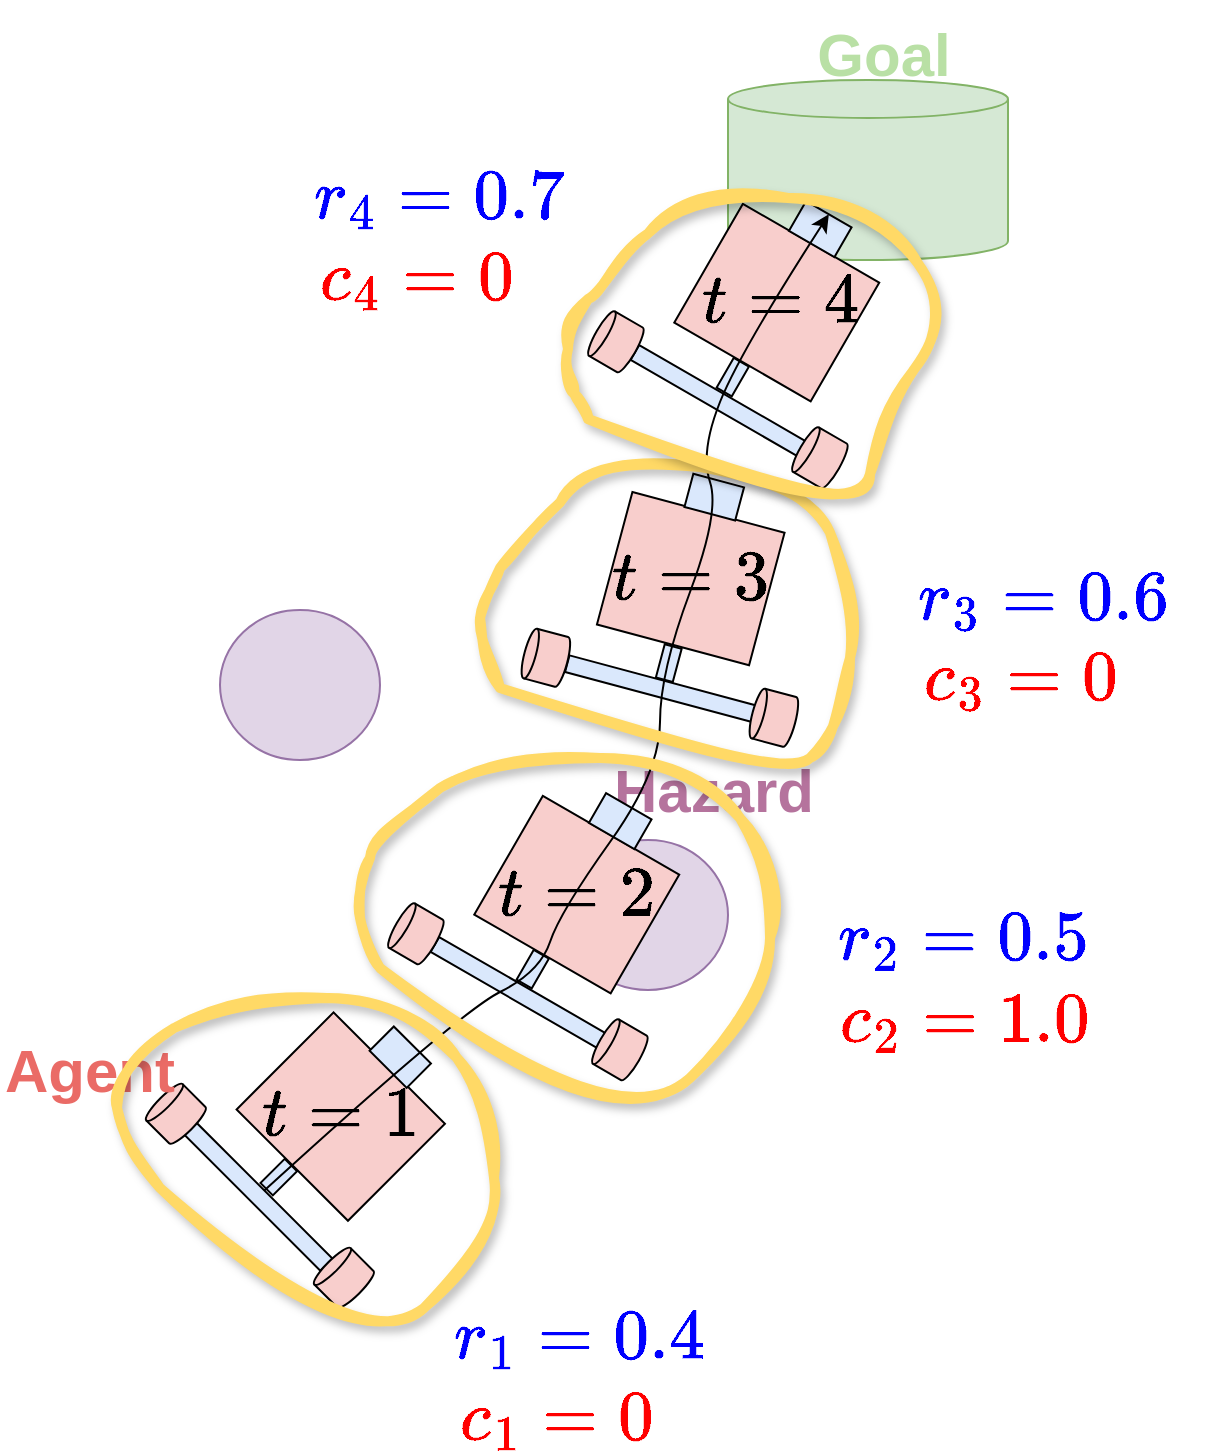 <mxfile version="28.1.2">
  <diagram name="페이지-1" id="ge7ynudYH0SWpXRpJTb-">
    <mxGraphModel dx="1426" dy="789" grid="1" gridSize="10" guides="1" tooltips="1" connect="1" arrows="1" fold="1" page="1" pageScale="1" pageWidth="827" pageHeight="1169" background="#ffffff" math="1" shadow="0">
      <root>
        <mxCell id="0" />
        <mxCell id="1" parent="0" />
        <mxCell id="-oPGyq5Cqz7-k8GaQxrX-370" value="" style="group;rotation=-135;" parent="1" vertex="1" connectable="0">
          <mxGeometry x="250.004" y="761.003" width="166.996" height="120" as="geometry" />
        </mxCell>
        <mxCell id="-oPGyq5Cqz7-k8GaQxrX-371" value="" style="rounded=0;whiteSpace=wrap;html=1;fillColor=#f8cecc;strokeColor=default;rotation=-135;" parent="-oPGyq5Cqz7-k8GaQxrX-370" vertex="1">
          <mxGeometry x="41" y="19" width="78.75" height="68.571" as="geometry" />
        </mxCell>
        <mxCell id="-oPGyq5Cqz7-k8GaQxrX-372" value="" style="rounded=0;whiteSpace=wrap;html=1;fillColor=#dae8fc;strokeColor=default;rotation=-135;" parent="-oPGyq5Cqz7-k8GaQxrX-370" vertex="1">
          <mxGeometry x="97" y="15" width="26.25" height="17.143" as="geometry" />
        </mxCell>
        <mxCell id="-oPGyq5Cqz7-k8GaQxrX-373" value="" style="rounded=0;whiteSpace=wrap;html=1;fillColor=#dae8fc;strokeColor=default;rotation=-135;" parent="-oPGyq5Cqz7-k8GaQxrX-370" vertex="1">
          <mxGeometry x="45" y="75" width="8.75" height="17.143" as="geometry" />
        </mxCell>
        <mxCell id="-oPGyq5Cqz7-k8GaQxrX-374" value="" style="rounded=0;whiteSpace=wrap;html=1;fillColor=#dae8fc;strokeColor=default;rotation=-135;" parent="-oPGyq5Cqz7-k8GaQxrX-370" vertex="1">
          <mxGeometry x="-9" y="89" width="96.25" height="8.571" as="geometry" />
        </mxCell>
        <mxCell id="-oPGyq5Cqz7-k8GaQxrX-375" value="" style="shape=cylinder3;whiteSpace=wrap;html=1;boundedLbl=1;backgroundOutline=1;size=2.875;direction=south;fillColor=#f8cecc;strokeColor=default;rotation=-135;" parent="-oPGyq5Cqz7-k8GaQxrX-370" vertex="1">
          <mxGeometry x="-13" y="39" width="21.875" height="25.714" as="geometry" />
        </mxCell>
        <mxCell id="-oPGyq5Cqz7-k8GaQxrX-376" value="" style="shape=cylinder3;whiteSpace=wrap;html=1;boundedLbl=1;backgroundOutline=1;size=2.875;direction=south;fillColor=#f8cecc;strokeColor=default;rotation=-135;" parent="-oPGyq5Cqz7-k8GaQxrX-370" vertex="1">
          <mxGeometry x="71" y="121" width="21.875" height="25.714" as="geometry" />
        </mxCell>
        <mxCell id="wP25u6oJwDEnEGt5gR-9-16" value="&lt;span style=&quot;font-weight: 400;&quot;&gt;&lt;font style=&quot;color: rgb(0, 0, 0);&quot;&gt;`t = 1`&lt;/font&gt;&lt;/span&gt;" style="text;html=1;align=center;verticalAlign=middle;whiteSpace=wrap;rounded=0;fontSize=30;fontColor=#B9E0A5;fontStyle=1" parent="-oPGyq5Cqz7-k8GaQxrX-370" vertex="1">
          <mxGeometry x="-9.624" y="36.857" width="180" height="30" as="geometry" />
        </mxCell>
        <mxCell id="-oPGyq5Cqz7-k8GaQxrX-377" value="" style="ellipse;whiteSpace=wrap;html=1;fillColor=#e1d5e7;strokeColor=#9673a6;" parent="1" vertex="1">
          <mxGeometry x="444" y="676" width="80" height="75" as="geometry" />
        </mxCell>
        <mxCell id="-oPGyq5Cqz7-k8GaQxrX-378" value="" style="shape=cylinder3;whiteSpace=wrap;html=1;boundedLbl=1;backgroundOutline=1;size=9.481;fillColor=#d5e8d4;strokeColor=#82b366;" parent="1" vertex="1">
          <mxGeometry x="524" y="296" width="140" height="90" as="geometry" />
        </mxCell>
        <mxCell id="-oPGyq5Cqz7-k8GaQxrX-379" value="Goal" style="text;html=1;align=center;verticalAlign=middle;whiteSpace=wrap;rounded=0;fontSize=30;fontColor=#B9E0A5;fontStyle=1" parent="1" vertex="1">
          <mxGeometry x="564" y="256" width="76" height="53" as="geometry" />
        </mxCell>
        <mxCell id="-oPGyq5Cqz7-k8GaQxrX-380" value="&lt;font style=&quot;color: rgb(234, 107, 102);&quot;&gt;Agent&lt;/font&gt;" style="text;html=1;align=center;verticalAlign=middle;whiteSpace=wrap;rounded=0;fontSize=30;fontColor=#B9E0A5;fontStyle=1" parent="1" vertex="1">
          <mxGeometry x="160" y="776" width="90" height="30" as="geometry" />
        </mxCell>
        <mxCell id="-oPGyq5Cqz7-k8GaQxrX-381" value="&lt;font style=&quot;color: rgb(181, 115, 157);&quot;&gt;Hazard&lt;/font&gt;" style="text;html=1;align=center;verticalAlign=middle;whiteSpace=wrap;rounded=0;fontSize=30;fontColor=#B9E0A5;fontStyle=1" parent="1" vertex="1">
          <mxGeometry x="464" y="636" width="106" height="30" as="geometry" />
        </mxCell>
        <mxCell id="-oPGyq5Cqz7-k8GaQxrX-382" value="" style="ellipse;whiteSpace=wrap;html=1;fillColor=#e1d5e7;strokeColor=#9673a6;" parent="1" vertex="1">
          <mxGeometry x="270" y="561" width="80" height="75" as="geometry" />
        </mxCell>
        <mxCell id="-oPGyq5Cqz7-k8GaQxrX-383" value="" style="group;rotation=-150;opacity=23;" parent="1" vertex="1" connectable="0">
          <mxGeometry x="369.996" y="652.002" width="168.374" height="120" as="geometry" />
        </mxCell>
        <mxCell id="-oPGyq5Cqz7-k8GaQxrX-384" value="" style="rounded=0;whiteSpace=wrap;html=1;fillColor=#f8cecc;strokeColor=default;rotation=-150;" parent="-oPGyq5Cqz7-k8GaQxrX-383" vertex="1">
          <mxGeometry x="39" y="17" width="78.75" height="68.571" as="geometry" />
        </mxCell>
        <mxCell id="-oPGyq5Cqz7-k8GaQxrX-385" value="" style="rounded=0;whiteSpace=wrap;html=1;fillColor=#dae8fc;strokeColor=default;rotation=-150;" parent="-oPGyq5Cqz7-k8GaQxrX-383" vertex="1">
          <mxGeometry x="87" y="6" width="26.25" height="17.143" as="geometry" />
        </mxCell>
        <mxCell id="-oPGyq5Cqz7-k8GaQxrX-386" value="" style="rounded=0;whiteSpace=wrap;html=1;fillColor=#dae8fc;strokeColor=default;rotation=-150;" parent="-oPGyq5Cqz7-k8GaQxrX-383" vertex="1">
          <mxGeometry x="52" y="80" width="8.75" height="17.143" as="geometry" />
        </mxCell>
        <mxCell id="-oPGyq5Cqz7-k8GaQxrX-387" value="" style="rounded=0;whiteSpace=wrap;html=1;fillColor=#dae8fc;strokeColor=default;rotation=-150;" parent="-oPGyq5Cqz7-k8GaQxrX-383" vertex="1">
          <mxGeometry x="1" y="96" width="96.25" height="8.571" as="geometry" />
        </mxCell>
        <mxCell id="-oPGyq5Cqz7-k8GaQxrX-388" value="" style="shape=cylinder3;whiteSpace=wrap;html=1;boundedLbl=1;backgroundOutline=1;size=2.875;direction=south;fillColor=#f8cecc;strokeColor=default;rotation=-150;" parent="-oPGyq5Cqz7-k8GaQxrX-383" vertex="1">
          <mxGeometry x="-13" y="58" width="21.875" height="25.714" as="geometry" />
        </mxCell>
        <mxCell id="-oPGyq5Cqz7-k8GaQxrX-389" value="" style="shape=cylinder3;whiteSpace=wrap;html=1;boundedLbl=1;backgroundOutline=1;size=2.875;direction=south;fillColor=#f8cecc;strokeColor=default;rotation=-150;" parent="-oPGyq5Cqz7-k8GaQxrX-383" vertex="1">
          <mxGeometry x="89" y="116" width="21.875" height="25.714" as="geometry" />
        </mxCell>
        <mxCell id="wP25u6oJwDEnEGt5gR-9-17" value="&lt;span style=&quot;font-weight: 400;&quot;&gt;&lt;font style=&quot;color: rgb(0, 0, 0);&quot;&gt;`t = 2`&lt;/font&gt;&lt;/span&gt;" style="text;html=1;align=center;verticalAlign=middle;whiteSpace=wrap;rounded=0;fontSize=30;fontColor=#B9E0A5;fontStyle=1" parent="-oPGyq5Cqz7-k8GaQxrX-383" vertex="1">
          <mxGeometry x="-11.626" y="36.288" width="180" height="30" as="geometry" />
        </mxCell>
        <mxCell id="-oPGyq5Cqz7-k8GaQxrX-390" value="" style="group;rotation=-165;opacity=23;" parent="1" vertex="1" connectable="0">
          <mxGeometry x="430.002" y="496.002" width="165.378" height="120" as="geometry" />
        </mxCell>
        <mxCell id="-oPGyq5Cqz7-k8GaQxrX-391" value="" style="rounded=0;whiteSpace=wrap;html=1;fillColor=#f8cecc;strokeColor=default;rotation=-165;" parent="-oPGyq5Cqz7-k8GaQxrX-390" vertex="1">
          <mxGeometry x="36" y="15" width="78.75" height="68.571" as="geometry" />
        </mxCell>
        <mxCell id="-oPGyq5Cqz7-k8GaQxrX-392" value="" style="rounded=0;whiteSpace=wrap;html=1;fillColor=#dae8fc;strokeColor=default;rotation=-165;" parent="-oPGyq5Cqz7-k8GaQxrX-390" vertex="1">
          <mxGeometry x="74" width="26.25" height="17.143" as="geometry" />
        </mxCell>
        <mxCell id="-oPGyq5Cqz7-k8GaQxrX-393" value="" style="rounded=0;whiteSpace=wrap;html=1;fillColor=#dae8fc;strokeColor=default;rotation=-165;" parent="-oPGyq5Cqz7-k8GaQxrX-390" vertex="1">
          <mxGeometry x="60" y="83" width="8.75" height="17.143" as="geometry" />
        </mxCell>
        <mxCell id="-oPGyq5Cqz7-k8GaQxrX-394" value="" style="rounded=0;whiteSpace=wrap;html=1;fillColor=#dae8fc;strokeColor=default;rotation=-165;" parent="-oPGyq5Cqz7-k8GaQxrX-390" vertex="1">
          <mxGeometry x="12" y="100" width="96.25" height="8.571" as="geometry" />
        </mxCell>
        <mxCell id="-oPGyq5Cqz7-k8GaQxrX-395" value="" style="shape=cylinder3;whiteSpace=wrap;html=1;boundedLbl=1;backgroundOutline=1;size=2.875;direction=south;fillColor=#f8cecc;strokeColor=default;rotation=-165;" parent="-oPGyq5Cqz7-k8GaQxrX-390" vertex="1">
          <mxGeometry x="-8" y="76" width="21.875" height="25.714" as="geometry" />
        </mxCell>
        <mxCell id="-oPGyq5Cqz7-k8GaQxrX-396" value="" style="shape=cylinder3;whiteSpace=wrap;html=1;boundedLbl=1;backgroundOutline=1;size=2.875;direction=south;fillColor=#f8cecc;strokeColor=default;rotation=-165;" parent="-oPGyq5Cqz7-k8GaQxrX-390" vertex="1">
          <mxGeometry x="106" y="106" width="21.875" height="25.714" as="geometry" />
        </mxCell>
        <mxCell id="wP25u6oJwDEnEGt5gR-9-26" value="&lt;span style=&quot;font-weight: 400;&quot;&gt;&lt;font style=&quot;color: rgb(0, 0, 0);&quot;&gt;`t = 3`&lt;/font&gt;&lt;/span&gt;" style="text;html=1;align=center;verticalAlign=middle;whiteSpace=wrap;rounded=0;fontSize=30;fontColor=#B9E0A5;fontStyle=1" parent="-oPGyq5Cqz7-k8GaQxrX-390" vertex="1">
          <mxGeometry x="-14.622" y="34.288" width="180" height="30" as="geometry" />
        </mxCell>
        <mxCell id="-oPGyq5Cqz7-k8GaQxrX-397" value="" style="group;rotation=-150;opacity=23;" parent="1" vertex="1" connectable="0">
          <mxGeometry x="470.004" y="356.003" width="169.996" height="120" as="geometry" />
        </mxCell>
        <mxCell id="-oPGyq5Cqz7-k8GaQxrX-398" value="" style="rounded=0;whiteSpace=wrap;html=1;fillColor=#f8cecc;strokeColor=default;rotation=-150;" parent="-oPGyq5Cqz7-k8GaQxrX-397" vertex="1">
          <mxGeometry x="39" y="17" width="78.75" height="68.571" as="geometry" />
        </mxCell>
        <mxCell id="-oPGyq5Cqz7-k8GaQxrX-399" value="" style="rounded=0;whiteSpace=wrap;html=1;fillColor=#dae8fc;strokeColor=default;rotation=-150;" parent="-oPGyq5Cqz7-k8GaQxrX-397" vertex="1">
          <mxGeometry x="87" y="6" width="26.25" height="17.143" as="geometry" />
        </mxCell>
        <mxCell id="-oPGyq5Cqz7-k8GaQxrX-400" value="" style="rounded=0;whiteSpace=wrap;html=1;fillColor=#dae8fc;strokeColor=default;rotation=-150;" parent="-oPGyq5Cqz7-k8GaQxrX-397" vertex="1">
          <mxGeometry x="52" y="80" width="8.75" height="17.143" as="geometry" />
        </mxCell>
        <mxCell id="-oPGyq5Cqz7-k8GaQxrX-401" value="" style="rounded=0;whiteSpace=wrap;html=1;fillColor=#dae8fc;strokeColor=default;rotation=-150;" parent="-oPGyq5Cqz7-k8GaQxrX-397" vertex="1">
          <mxGeometry x="1" y="96" width="96.25" height="8.571" as="geometry" />
        </mxCell>
        <mxCell id="-oPGyq5Cqz7-k8GaQxrX-402" value="" style="shape=cylinder3;whiteSpace=wrap;html=1;boundedLbl=1;backgroundOutline=1;size=2.875;direction=south;fillColor=#f8cecc;strokeColor=default;rotation=-150;" parent="-oPGyq5Cqz7-k8GaQxrX-397" vertex="1">
          <mxGeometry x="-13" y="58" width="21.875" height="25.714" as="geometry" />
        </mxCell>
        <mxCell id="-oPGyq5Cqz7-k8GaQxrX-403" value="" style="shape=cylinder3;whiteSpace=wrap;html=1;boundedLbl=1;backgroundOutline=1;size=2.875;direction=south;fillColor=#f8cecc;strokeColor=default;rotation=-150;" parent="-oPGyq5Cqz7-k8GaQxrX-397" vertex="1">
          <mxGeometry x="89" y="116" width="21.875" height="25.714" as="geometry" />
        </mxCell>
        <mxCell id="wP25u6oJwDEnEGt5gR-9-27" value="&lt;span style=&quot;font-weight: 400;&quot;&gt;&lt;font style=&quot;color: rgb(0, 0, 0);&quot;&gt;`t = 4`&lt;/font&gt;&lt;/span&gt;" style="text;html=1;align=center;verticalAlign=middle;whiteSpace=wrap;rounded=0;fontSize=30;fontColor=#B9E0A5;fontStyle=1" parent="-oPGyq5Cqz7-k8GaQxrX-397" vertex="1">
          <mxGeometry x="-10.004" y="36.287" width="180" height="30" as="geometry" />
        </mxCell>
        <mxCell id="-oPGyq5Cqz7-k8GaQxrX-427" style="edgeStyle=orthogonalEdgeStyle;rounded=0;orthogonalLoop=1;jettySize=auto;html=1;exitX=0.5;exitY=1;exitDx=0;exitDy=0;" parent="1" edge="1">
          <mxGeometry relative="1" as="geometry">
            <mxPoint x="380" y="526.0" as="sourcePoint" />
            <mxPoint x="380" y="526.0" as="targetPoint" />
          </mxGeometry>
        </mxCell>
        <mxCell id="-oPGyq5Cqz7-k8GaQxrX-430" value="" style="curved=1;endArrow=classic;html=1;rounded=0;exitX=0.5;exitY=1;exitDx=0;exitDy=0;entryX=0.5;entryY=1;entryDx=0;entryDy=0;" parent="1" source="-oPGyq5Cqz7-k8GaQxrX-374" target="-oPGyq5Cqz7-k8GaQxrX-399" edge="1">
          <mxGeometry width="50" height="50" relative="1" as="geometry">
            <mxPoint x="240" y="622" as="sourcePoint" />
            <mxPoint x="290" y="572" as="targetPoint" />
            <Array as="points">
              <mxPoint x="390" y="762" />
              <mxPoint x="430" y="742" />
              <mxPoint x="440" y="712" />
              <mxPoint x="490" y="642" />
              <mxPoint x="490" y="592" />
              <mxPoint x="520" y="512" />
              <mxPoint x="510" y="482" />
              <mxPoint x="530" y="432" />
            </Array>
          </mxGeometry>
        </mxCell>
        <mxCell id="wP25u6oJwDEnEGt5gR-9-2" value="&lt;font style=&quot;font-weight: normal; color: rgb(0, 0, 255);&quot;&gt;`r_1 = 0.4`&lt;/font&gt;" style="text;html=1;align=center;verticalAlign=middle;whiteSpace=wrap;rounded=0;fontSize=30;fontColor=#B9E0A5;fontStyle=1" parent="1" vertex="1">
          <mxGeometry x="360" y="910" width="180" height="30" as="geometry" />
        </mxCell>
        <mxCell id="wP25u6oJwDEnEGt5gR-9-3" value="&lt;font style=&quot;font-weight: normal; color: rgb(255, 0, 0);&quot;&gt;`c_1 = 0`&lt;/font&gt;" style="text;html=1;align=center;verticalAlign=middle;whiteSpace=wrap;rounded=0;fontSize=30;fontColor=#B9E0A5;fontStyle=1" parent="1" vertex="1">
          <mxGeometry x="348" y="950" width="180" height="30" as="geometry" />
        </mxCell>
        <mxCell id="wP25u6oJwDEnEGt5gR-9-8" value="&lt;font style=&quot;font-weight: normal; color: rgb(0, 0, 255);&quot;&gt;`r_2 = 0.5`&lt;/font&gt;" style="text;html=1;align=center;verticalAlign=middle;whiteSpace=wrap;rounded=0;fontSize=30;fontColor=#B9E0A5;fontStyle=1" parent="1" vertex="1">
          <mxGeometry x="552" y="710" width="180" height="30" as="geometry" />
        </mxCell>
        <mxCell id="wP25u6oJwDEnEGt5gR-9-9" value="&lt;font style=&quot;font-weight: normal; color: rgb(255, 0, 0);&quot;&gt;`c_2 = 1.0`&lt;/font&gt;" style="text;html=1;align=center;verticalAlign=middle;whiteSpace=wrap;rounded=0;fontSize=30;fontColor=#B9E0A5;fontStyle=1" parent="1" vertex="1">
          <mxGeometry x="552" y="751" width="180" height="30" as="geometry" />
        </mxCell>
        <mxCell id="wP25u6oJwDEnEGt5gR-9-10" value="&lt;font style=&quot;font-weight: normal; color: rgb(0, 0, 255);&quot;&gt;`r_3 = 0.6`&lt;/font&gt;" style="text;html=1;align=center;verticalAlign=middle;whiteSpace=wrap;rounded=0;fontSize=30;fontColor=#B9E0A5;fontStyle=1" parent="1" vertex="1">
          <mxGeometry x="592" y="540" width="180" height="30" as="geometry" />
        </mxCell>
        <mxCell id="wP25u6oJwDEnEGt5gR-9-11" value="&lt;font style=&quot;font-weight: normal; color: rgb(255, 0, 0);&quot;&gt;`c_3 = 0`&lt;/font&gt;" style="text;html=1;align=center;verticalAlign=middle;whiteSpace=wrap;rounded=0;fontSize=30;fontColor=#B9E0A5;fontStyle=1" parent="1" vertex="1">
          <mxGeometry x="580" y="580" width="180" height="30" as="geometry" />
        </mxCell>
        <mxCell id="wP25u6oJwDEnEGt5gR-9-14" value="&lt;font style=&quot;font-weight: normal; color: rgb(0, 0, 255);&quot;&gt;`r_4 = 0.7`&lt;/font&gt;" style="text;html=1;align=center;verticalAlign=middle;whiteSpace=wrap;rounded=0;fontSize=30;fontColor=#B9E0A5;fontStyle=1" parent="1" vertex="1">
          <mxGeometry x="290" y="340" width="180" height="30" as="geometry" />
        </mxCell>
        <mxCell id="wP25u6oJwDEnEGt5gR-9-15" value="&lt;font style=&quot;font-weight: normal; color: rgb(255, 0, 0);&quot;&gt;`c_4 = 0`&lt;/font&gt;" style="text;html=1;align=center;verticalAlign=middle;whiteSpace=wrap;rounded=0;fontSize=30;fontColor=#B9E0A5;fontStyle=1" parent="1" vertex="1">
          <mxGeometry x="278" y="380" width="180" height="30" as="geometry" />
        </mxCell>
        <mxCell id="t0GX2ZvsbRIuDwuh0eJk-1" value="" style="curved=1;endArrow=none;html=1;rounded=0;endFill=0;fillColor=#fff2cc;strokeColor=#FFD966;flowAnimation=0;sketch=1;curveFitting=1;jiggle=2;shadow=1;strokeWidth=5;" parent="1" edge="1">
          <mxGeometry width="50" height="50" relative="1" as="geometry">
            <mxPoint x="350" y="740" as="sourcePoint" />
            <mxPoint x="350" y="740" as="targetPoint" />
            <Array as="points">
              <mxPoint x="340" y="730" />
              <mxPoint x="340" y="700" />
              <mxPoint x="350" y="670" />
              <mxPoint x="410" y="630" />
              <mxPoint x="510" y="640" />
              <mxPoint x="550" y="690" />
              <mxPoint x="540" y="760" />
              <mxPoint x="470" y="830" />
            </Array>
          </mxGeometry>
        </mxCell>
        <mxCell id="9UfWkXnNQ7sZiMY-rI9V-1" value="" style="curved=1;endArrow=none;html=1;rounded=0;endFill=0;fillColor=#fff2cc;strokeColor=#FFD966;flowAnimation=0;sketch=1;curveFitting=1;jiggle=2;shadow=1;strokeWidth=5;" parent="1" edge="1">
          <mxGeometry width="50" height="50" relative="1" as="geometry">
            <mxPoint x="240" y="850" as="sourcePoint" />
            <mxPoint x="240" y="850" as="targetPoint" />
            <Array as="points">
              <mxPoint x="240" y="850" />
              <mxPoint x="220" y="830" />
              <mxPoint x="217" y="790" />
              <mxPoint x="277" y="750" />
              <mxPoint x="370" y="760" />
              <mxPoint x="407" y="810" />
              <mxPoint x="407" y="880" />
              <mxPoint x="337" y="940" />
            </Array>
          </mxGeometry>
        </mxCell>
        <mxCell id="9UfWkXnNQ7sZiMY-rI9V-2" value="" style="curved=1;endArrow=none;html=1;rounded=0;endFill=0;fillColor=#fff2cc;strokeColor=#FFD966;flowAnimation=0;sketch=1;curveFitting=1;jiggle=2;shadow=1;strokeWidth=5;" parent="1" edge="1">
          <mxGeometry width="50" height="50" relative="1" as="geometry">
            <mxPoint x="410" y="600" as="sourcePoint" />
            <mxPoint x="410" y="600" as="targetPoint" />
            <Array as="points">
              <mxPoint x="400" y="580" />
              <mxPoint x="400" y="550" />
              <mxPoint x="420" y="530" />
              <mxPoint x="460" y="484.5" />
              <mxPoint x="560" y="494.5" />
              <mxPoint x="590" y="550" />
              <mxPoint x="580" y="620" />
              <mxPoint x="550" y="650" />
            </Array>
          </mxGeometry>
        </mxCell>
        <mxCell id="9UfWkXnNQ7sZiMY-rI9V-4" value="" style="curved=1;endArrow=none;html=1;rounded=0;endFill=0;fillColor=#fff2cc;strokeColor=#FFD966;flowAnimation=0;sketch=1;curveFitting=1;jiggle=2;shadow=1;strokeWidth=5;" parent="1" edge="1">
          <mxGeometry width="50" height="50" relative="1" as="geometry">
            <mxPoint x="454" y="465.5" as="sourcePoint" />
            <mxPoint x="454" y="465.5" as="targetPoint" />
            <Array as="points">
              <mxPoint x="450" y="460" />
              <mxPoint x="444" y="445.5" />
              <mxPoint x="444" y="415.5" />
              <mxPoint x="464" y="395.5" />
              <mxPoint x="504" y="350" />
              <mxPoint x="604" y="360" />
              <mxPoint x="634" y="415.5" />
              <mxPoint x="600" y="466" />
              <mxPoint x="590" y="520" />
            </Array>
          </mxGeometry>
        </mxCell>
      </root>
    </mxGraphModel>
  </diagram>
</mxfile>
